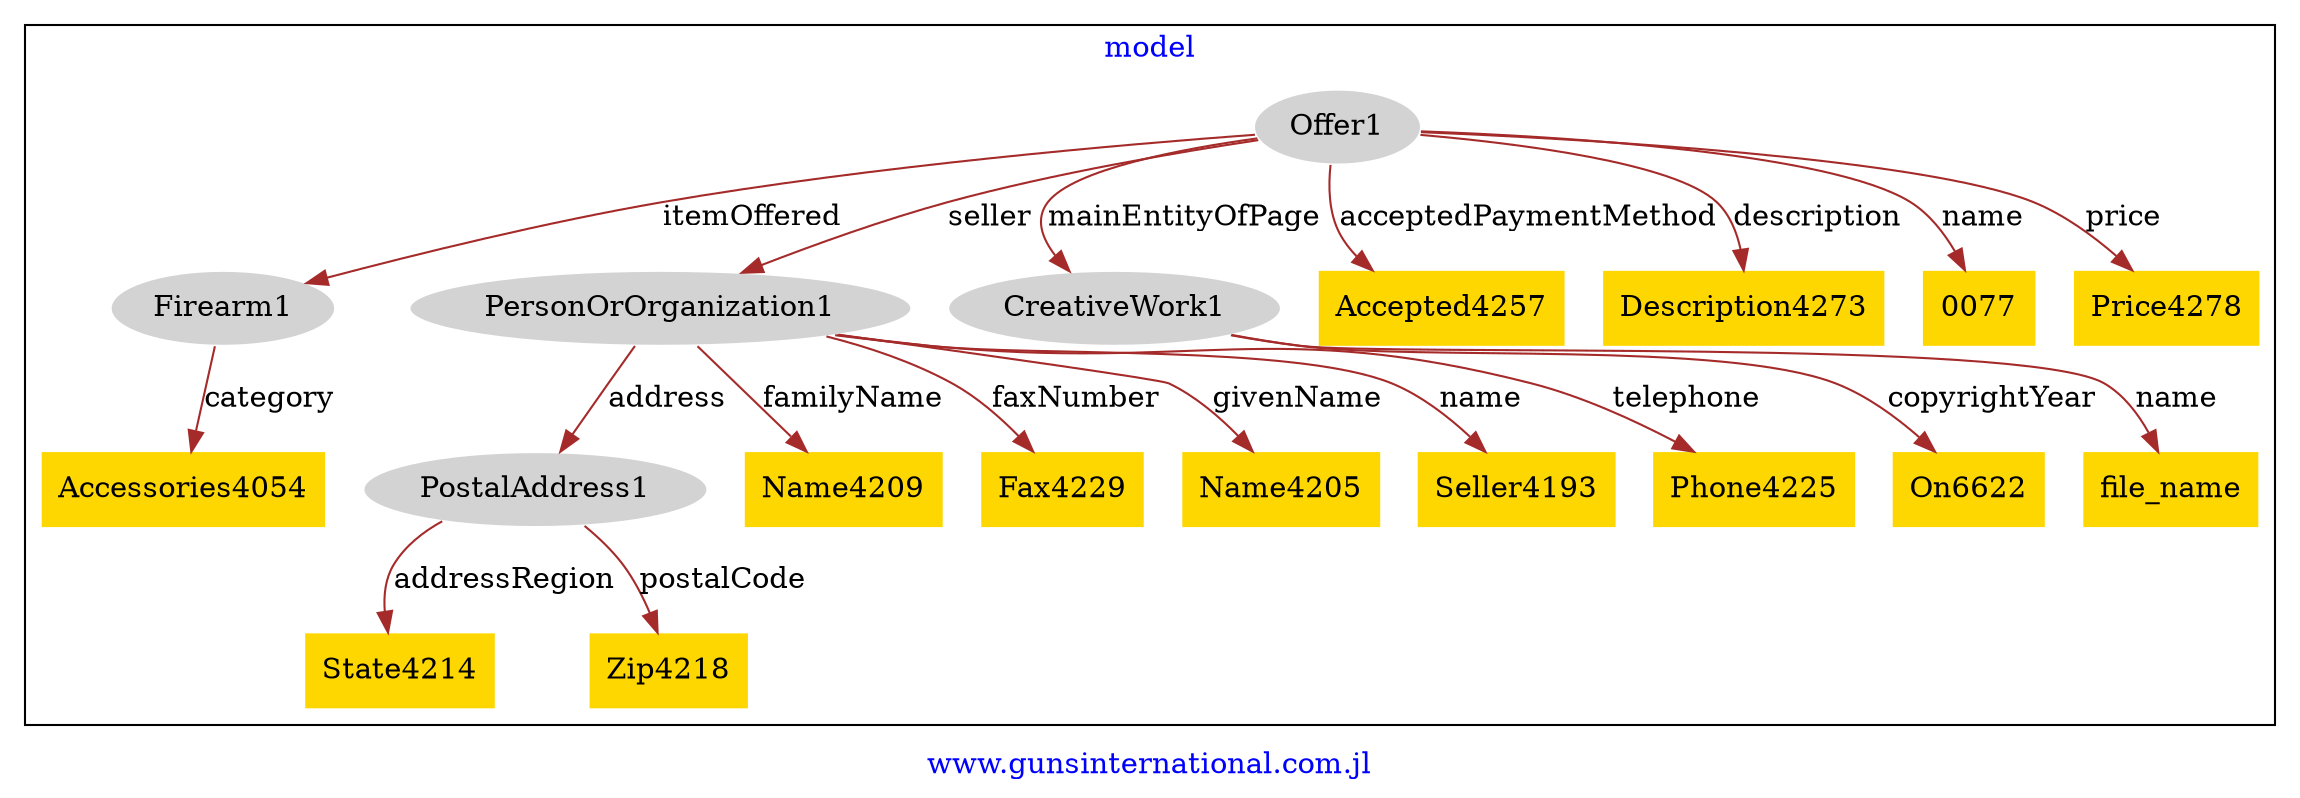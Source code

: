 digraph n0 {
fontcolor="blue"
remincross="true"
label="www.gunsinternational.com.jl"
subgraph cluster {
label="model"
n2[style="filled",color="white",fillcolor="lightgray",label="Firearm1"];
n3[shape="plaintext",style="filled",fillcolor="gold",label="Accessories4054"];
n4[style="filled",color="white",fillcolor="lightgray",label="PersonOrOrganization1"];
n5[style="filled",color="white",fillcolor="lightgray",label="PostalAddress1"];
n6[shape="plaintext",style="filled",fillcolor="gold",label="Name4209"];
n7[shape="plaintext",style="filled",fillcolor="gold",label="Fax4229"];
n8[shape="plaintext",style="filled",fillcolor="gold",label="Name4205"];
n9[shape="plaintext",style="filled",fillcolor="gold",label="Seller4193"];
n10[shape="plaintext",style="filled",fillcolor="gold",label="Phone4225"];
n11[style="filled",color="white",fillcolor="lightgray",label="CreativeWork1"];
n12[shape="plaintext",style="filled",fillcolor="gold",label="On6622"];
n13[shape="plaintext",style="filled",fillcolor="gold",label="file_name"];
n14[style="filled",color="white",fillcolor="lightgray",label="Offer1"];
n15[shape="plaintext",style="filled",fillcolor="gold",label="Accepted4257"];
n16[shape="plaintext",style="filled",fillcolor="gold",label="Description4273"];
n17[shape="plaintext",style="filled",fillcolor="gold",label="0077"];
n18[shape="plaintext",style="filled",fillcolor="gold",label="Price4278"];
n19[shape="plaintext",style="filled",fillcolor="gold",label="State4214"];
n20[shape="plaintext",style="filled",fillcolor="gold",label="Zip4218"];
}
n2 -> n3[color="brown",fontcolor="black",label="category"]
n4 -> n5[color="brown",fontcolor="black",label="address"]
n4 -> n6[color="brown",fontcolor="black",label="familyName"]
n4 -> n7[color="brown",fontcolor="black",label="faxNumber"]
n4 -> n8[color="brown",fontcolor="black",label="givenName"]
n4 -> n9[color="brown",fontcolor="black",label="name"]
n4 -> n10[color="brown",fontcolor="black",label="telephone"]
n11 -> n12[color="brown",fontcolor="black",label="copyrightYear"]
n11 -> n13[color="brown",fontcolor="black",label="name"]
n14 -> n15[color="brown",fontcolor="black",label="acceptedPaymentMethod"]
n14 -> n16[color="brown",fontcolor="black",label="description"]
n14 -> n2[color="brown",fontcolor="black",label="itemOffered"]
n14 -> n11[color="brown",fontcolor="black",label="mainEntityOfPage"]
n14 -> n17[color="brown",fontcolor="black",label="name"]
n14 -> n18[color="brown",fontcolor="black",label="price"]
n14 -> n4[color="brown",fontcolor="black",label="seller"]
n5 -> n19[color="brown",fontcolor="black",label="addressRegion"]
n5 -> n20[color="brown",fontcolor="black",label="postalCode"]
}
